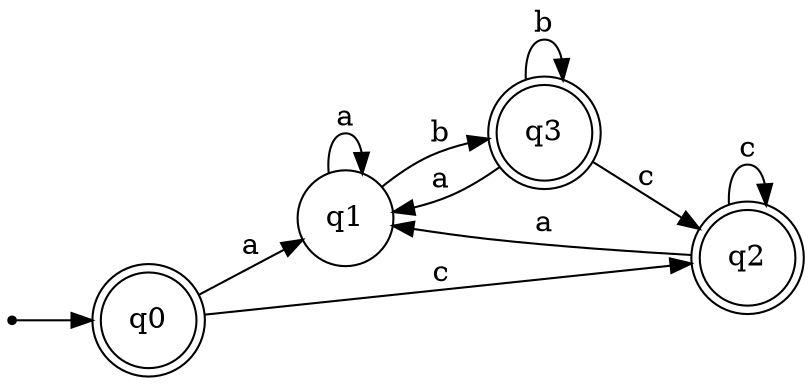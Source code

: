 digraph Automaton {
rankdir=LR;
__start__ [shape=point];
q0 [shape=doublecircle];
q1 [shape=circle];
q2 [shape=doublecircle];
q3 [shape=doublecircle];
__start__ -> q0;
q0 -> q1 [label="a"]; 
q0 -> q2 [label="c"]; 
q1 -> q1 [label="a"]; 
q1 -> q3 [label="b"]; 
q2 -> q1 [label="a"]; 
q2 -> q2 [label="c"]; 
q3 -> q1 [label="a"]; 
q3 -> q3 [label="b"]; 
q3 -> q2 [label="c"]; 
}
